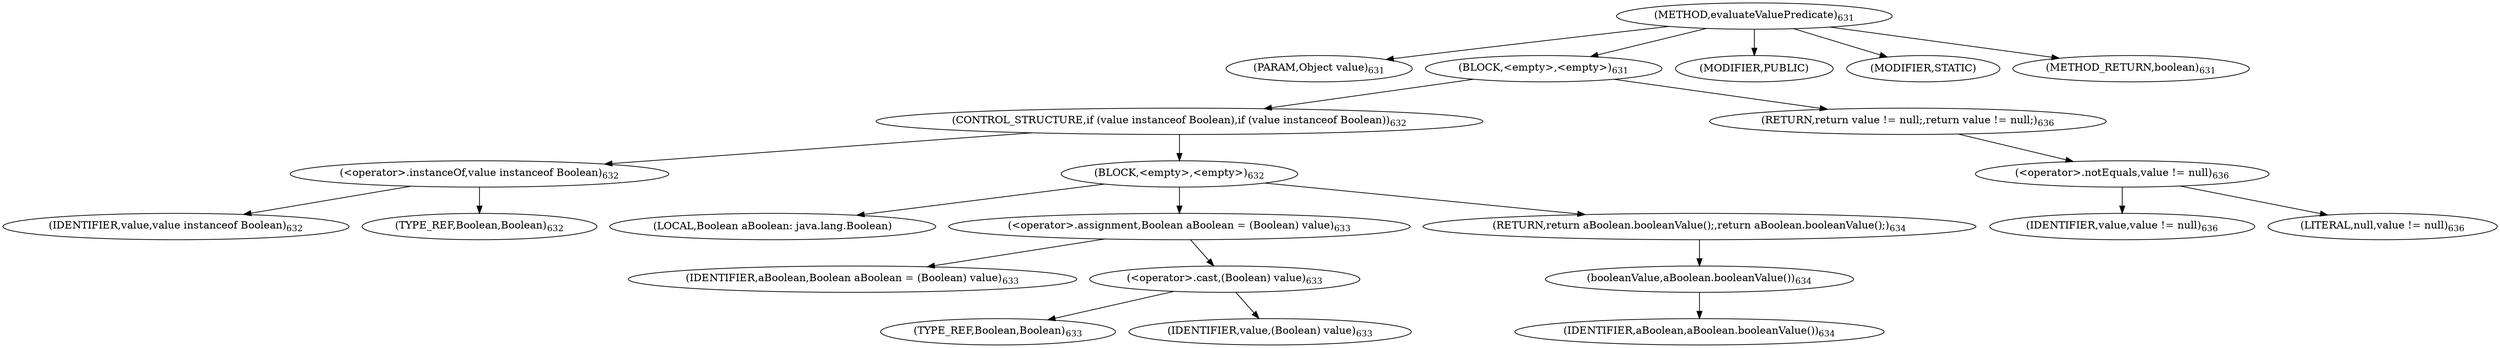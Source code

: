 digraph "evaluateValuePredicate" {  
"1466" [label = <(METHOD,evaluateValuePredicate)<SUB>631</SUB>> ]
"1467" [label = <(PARAM,Object value)<SUB>631</SUB>> ]
"1468" [label = <(BLOCK,&lt;empty&gt;,&lt;empty&gt;)<SUB>631</SUB>> ]
"1469" [label = <(CONTROL_STRUCTURE,if (value instanceof Boolean),if (value instanceof Boolean))<SUB>632</SUB>> ]
"1470" [label = <(&lt;operator&gt;.instanceOf,value instanceof Boolean)<SUB>632</SUB>> ]
"1471" [label = <(IDENTIFIER,value,value instanceof Boolean)<SUB>632</SUB>> ]
"1472" [label = <(TYPE_REF,Boolean,Boolean)<SUB>632</SUB>> ]
"1473" [label = <(BLOCK,&lt;empty&gt;,&lt;empty&gt;)<SUB>632</SUB>> ]
"1474" [label = <(LOCAL,Boolean aBoolean: java.lang.Boolean)> ]
"1475" [label = <(&lt;operator&gt;.assignment,Boolean aBoolean = (Boolean) value)<SUB>633</SUB>> ]
"1476" [label = <(IDENTIFIER,aBoolean,Boolean aBoolean = (Boolean) value)<SUB>633</SUB>> ]
"1477" [label = <(&lt;operator&gt;.cast,(Boolean) value)<SUB>633</SUB>> ]
"1478" [label = <(TYPE_REF,Boolean,Boolean)<SUB>633</SUB>> ]
"1479" [label = <(IDENTIFIER,value,(Boolean) value)<SUB>633</SUB>> ]
"1480" [label = <(RETURN,return aBoolean.booleanValue();,return aBoolean.booleanValue();)<SUB>634</SUB>> ]
"1481" [label = <(booleanValue,aBoolean.booleanValue())<SUB>634</SUB>> ]
"1482" [label = <(IDENTIFIER,aBoolean,aBoolean.booleanValue())<SUB>634</SUB>> ]
"1483" [label = <(RETURN,return value != null;,return value != null;)<SUB>636</SUB>> ]
"1484" [label = <(&lt;operator&gt;.notEquals,value != null)<SUB>636</SUB>> ]
"1485" [label = <(IDENTIFIER,value,value != null)<SUB>636</SUB>> ]
"1486" [label = <(LITERAL,null,value != null)<SUB>636</SUB>> ]
"1487" [label = <(MODIFIER,PUBLIC)> ]
"1488" [label = <(MODIFIER,STATIC)> ]
"1489" [label = <(METHOD_RETURN,boolean)<SUB>631</SUB>> ]
  "1466" -> "1467" 
  "1466" -> "1468" 
  "1466" -> "1487" 
  "1466" -> "1488" 
  "1466" -> "1489" 
  "1468" -> "1469" 
  "1468" -> "1483" 
  "1469" -> "1470" 
  "1469" -> "1473" 
  "1470" -> "1471" 
  "1470" -> "1472" 
  "1473" -> "1474" 
  "1473" -> "1475" 
  "1473" -> "1480" 
  "1475" -> "1476" 
  "1475" -> "1477" 
  "1477" -> "1478" 
  "1477" -> "1479" 
  "1480" -> "1481" 
  "1481" -> "1482" 
  "1483" -> "1484" 
  "1484" -> "1485" 
  "1484" -> "1486" 
}
